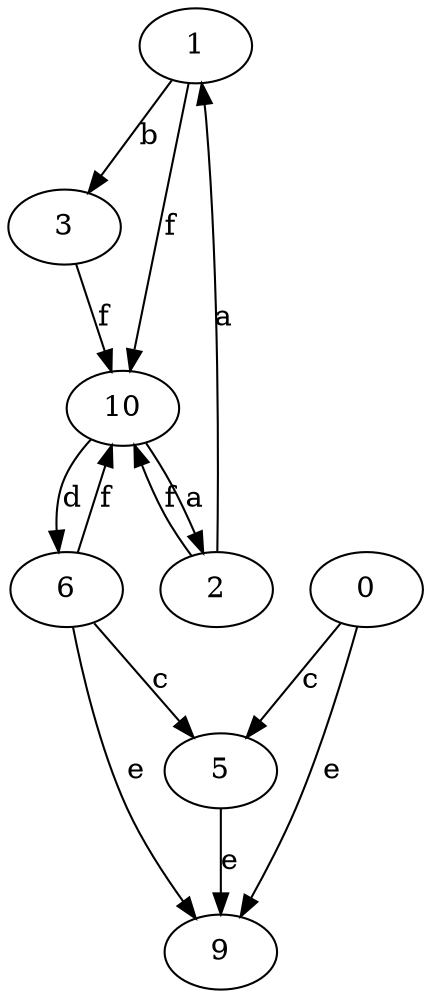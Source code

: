 strict digraph  {
1;
2;
3;
5;
6;
0;
9;
10;
1 -> 3  [label=b];
1 -> 10  [label=f];
2 -> 1  [label=a];
2 -> 10  [label=f];
3 -> 10  [label=f];
5 -> 9  [label=e];
6 -> 5  [label=c];
6 -> 9  [label=e];
6 -> 10  [label=f];
0 -> 5  [label=c];
0 -> 9  [label=e];
10 -> 2  [label=a];
10 -> 6  [label=d];
}
